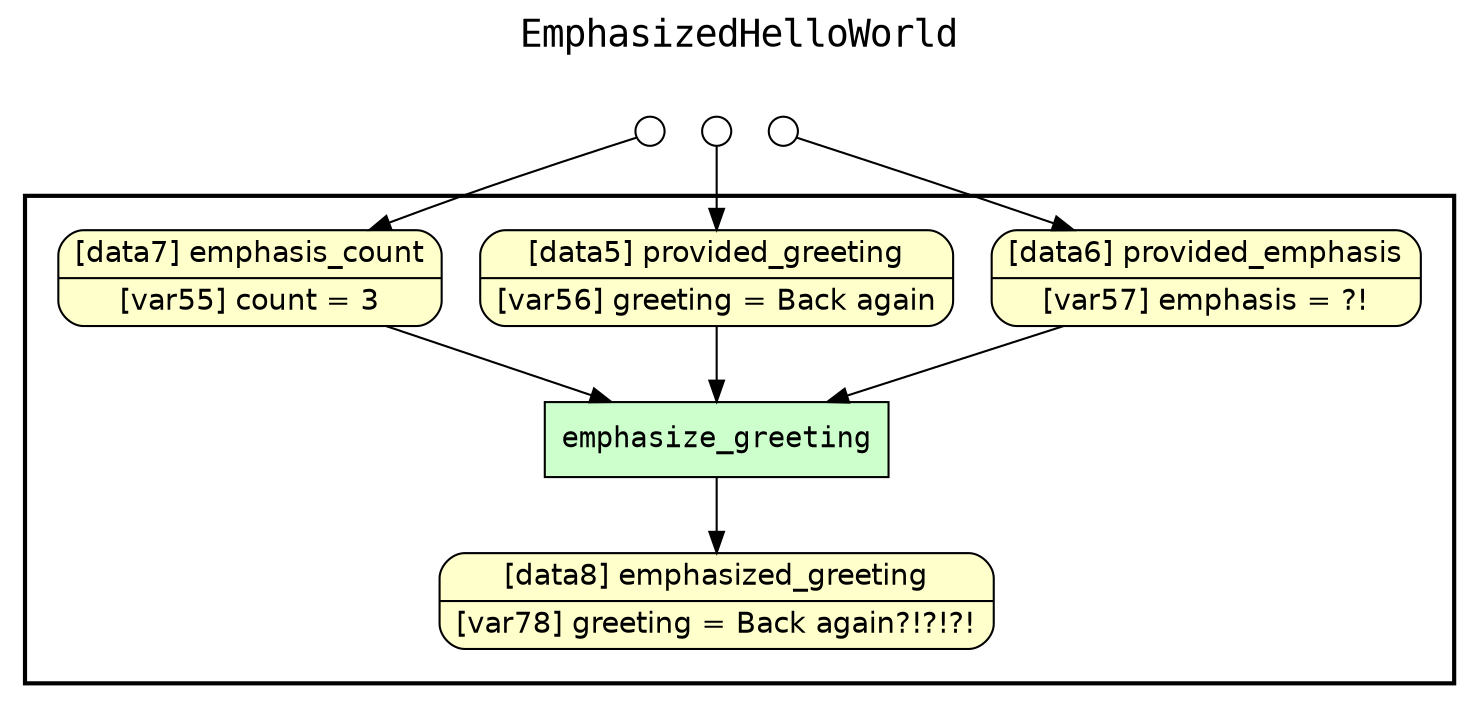 
digraph yw_data_view {
rankdir=TB
fontname=Courier; fontsize=18; labelloc=t
label="EmphasizedHelloWorld"
subgraph cluster_workflow { label=""; color=black; penwidth=2
subgraph cluster_workflow_inner { label=""; color=white
node[shape=box style="filled" fillcolor="#CCFFCC" peripheries=1 fontname=Courier]
emphasize_greeting
node[shape=box style="filled" fillcolor="#CCFFCC" peripheries=1 fontname=Courier]
node[shape=box style="rounded,filled" fillcolor="#FFFFCC" peripheries=1 fontname=Helvetica]
emphasized_greeting [shape=record rankdir=LR label="{<f0> [data8] emphasized_greeting |<f1> [var78] greeting = Back again?!?!?!}"]
provided_emphasis [shape=record rankdir=LR label="{<f0> [data6] provided_emphasis |<f1> [var57] emphasis = ?!}"]
provided_greeting [shape=record rankdir=LR label="{<f0> [data5] provided_greeting |<f1> [var56] greeting = Back again}"]
emphasis_count [shape=record rankdir=LR label="{<f0> [data7] emphasis_count |<f1> [var55] count = 3}"]
}}
subgraph cluster_inflows { label=""; color=white; penwidth=2
subgraph cluster_inflows_inner { label=""; color=white
node[shape=circle fillcolor="#FFFFFF" peripheries=1 width=0.2]
provided_greeting_inflow [label=""]
provided_emphasis_inflow [label=""]
emphasis_count_inflow [label=""]
}}
subgraph cluster_outflows { label=""; color=white; penwidth=2
subgraph cluster_outflows_inner { label=""; color=white
node[shape=circle fillcolor="#FFFFFF" peripheries=1 width=0.2]
}}
emphasis_count -> emphasize_greeting
provided_emphasis -> emphasize_greeting
provided_greeting -> emphasize_greeting
emphasize_greeting -> emphasized_greeting
provided_greeting_inflow -> provided_greeting
provided_emphasis_inflow -> provided_emphasis
emphasis_count_inflow -> emphasis_count
}

